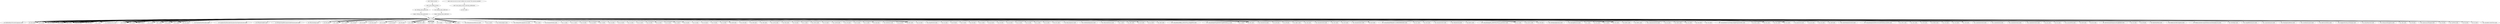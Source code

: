 digraph G {
"adstr::Delete account" -> "nattr::muco_delete_account"
"adstr::Are you sure you want to delete your account? (No recovery possible!)" -> "nattr::muco_login_account_removing_confirmation"
"nattr::muco_delete_account" -> "lay::settings_menu_phone.xml"
"nattr::muco_delete_account" -> "lay::settings_menu_tablet.xml"
"nattr::muco_login_account_removing_confirmation" -> "act::h$7.smali"
"lay::settings_menu_phone.xml" -> "toplay::settings_menu_phone.xml"
"lay::settings_menu_tablet.xml" -> "toplay::settings_menu_tablet.xml"
"toplay::settings_menu_phone.xml" -> "frag::c.smali"
"toplay::settings_menu_tablet.xml" -> "frag::c.smali"
"frag::c.smali" -> "act::BuiltInsBinaryVersion$Companion.smali"
"frag::c.smali" -> "act::a$a.smali"
"frag::c.smali" -> "act::d.smali"
"frag::c.smali" -> "act::e$a.smali"
"frag::c.smali" -> "act::a.smali"
"frag::c.smali" -> "act::c.smali"
"frag::c.smali" -> "act::a.smali"
"frag::c.smali" -> "act::a$c.smali"
"frag::c.smali" -> "act::a.smali"
"frag::c.smali" -> "act::c$a.smali"
"frag::c.smali" -> "act::s.smali"
"frag::c.smali" -> "act::c.smali"
"frag::c.smali" -> "act::HttpRequest$a.smali"
"frag::c.smali" -> "act::a$c.smali"
"frag::c.smali" -> "act::k.smali"
"frag::c.smali" -> "act::a.smali"
"frag::c.smali" -> "act::k.smali"
"frag::c.smali" -> "act::b.smali"
"frag::c.smali" -> "act::s.smali"
"frag::c.smali" -> "act::ai.smali"
"frag::c.smali" -> "act::m.smali"
"frag::c.smali" -> "act::i.smali"
"frag::c.smali" -> "act::b.smali"
"frag::c.smali" -> "act::g.smali"
"frag::c.smali" -> "act::c.smali"
"frag::c.smali" -> "act::l.smali"
"frag::c.smali" -> "act::n$c.smali"
"frag::c.smali" -> "act::FunctionClassDescriptor.smali"
"frag::c.smali" -> "act::LazyJavaClassDescriptor$LazyJavaClassTypeConstructor.smali"
"frag::c.smali" -> "act::KPropertyImplKt.smali"
"frag::c.smali" -> "act::KPropertyImplKt$computeCallerForAccessor$3.smali"
"frag::c.smali" -> "act::KFunctionImpl.smali"
"frag::c.smali" -> "act::b.smali"
"frag::c.smali" -> "act::d$a.smali"
"frag::c.smali" -> "act::v.smali"
"frag::c.smali" -> "act::r.smali"
"frag::c.smali" -> "act::c.smali"
"frag::c.smali" -> "act::i.smali"
"frag::c.smali" -> "act::af.smali"
"frag::c.smali" -> "act::s.smali"
"frag::c.smali" -> "act::bc.smali"
"frag::c.smali" -> "act::bc$a.smali"
"frag::c.smali" -> "act::ac.smali"
"frag::c.smali" -> "act::db.smali"
"frag::c.smali" -> "act::bd.smali"
"frag::c.smali" -> "act::d.smali"
"frag::c.smali" -> "act::e.smali"
"frag::c.smali" -> "act::a$c.smali"
"frag::c.smali" -> "act::a.smali"
"frag::c.smali" -> "act::c.smali"
"frag::c.smali" -> "act::d.smali"
"frag::c.smali" -> "act::a.smali"
"frag::c.smali" -> "act::c.smali"
"frag::c.smali" -> "act::c$a.smali"
"frag::c.smali" -> "act::a.smali"
"frag::c.smali" -> "act::c.smali"
"frag::c.smali" -> "act::e.smali"
"frag::c.smali" -> "act::b.smali"
"frag::c.smali" -> "act::k.smali"
"frag::c.smali" -> "act::c.smali"
"frag::c.smali" -> "act::d.smali"
"frag::c.smali" -> "act::c$a.smali"
"frag::c.smali" -> "act::v.smali"
"frag::c.smali" -> "act::e$c$1.smali"
"frag::c.smali" -> "act::f.smali"
"frag::c.smali" -> "act::r.smali"
"frag::c.smali" -> "act::d.smali"
"frag::c.smali" -> "act::w.smali"
"frag::c.smali" -> "act::a.smali"
"frag::c.smali" -> "act::e.smali"
"frag::c.smali" -> "act::c.smali"
"frag::c.smali" -> "act::k.smali"
"frag::c.smali" -> "act::c.smali"
"frag::c.smali" -> "act::g.smali"
"frag::c.smali" -> "act::c.smali"
"frag::c.smali" -> "act::c$a.smali"
"frag::c.smali" -> "act::a.smali"
"frag::c.smali" -> "act::c.smali"
"frag::c.smali" -> "act::c.smali"
"frag::c.smali" -> "act::c.smali"
"frag::c.smali" -> "act::b.smali"
"frag::c.smali" -> "act::e.smali"
"frag::c.smali" -> "act::k.smali"
"frag::c.smali" -> "act::x.smali"
"frag::c.smali" -> "act::g.smali"
"frag::c.smali" -> "act::j.smali"
"frag::c.smali" -> "act::FirebaseInstanceIdService.smali"
"frag::c.smali" -> "act::az.smali"
"frag::c.smali" -> "act::b.smali"
"frag::c.smali" -> "act::a.smali"
"frag::c.smali" -> "act::c.smali"
"frag::c.smali" -> "act::FirebaseApp$c.smali"
"frag::c.smali" -> "act::d.smali"
"frag::c.smali" -> "act::FirebaseMessagingService.smali"
"frag::c.smali" -> "act::c.smali"
"frag::c.smali" -> "act::j.smali"
"frag::c.smali" -> "act::n.smali"
"frag::c.smali" -> "act::m.smali"
"frag::c.smali" -> "act::c.smali"
"frag::c.smali" -> "act::c.smali"
"frag::c.smali" -> "act::c.smali"
"frag::c.smali" -> "act::c.smali"
"frag::c.smali" -> "act::c.smali"
"frag::c.smali" -> "act::a.smali"
"frag::c.smali" -> "act::a.smali"
"frag::c.smali" -> "act::DynamiteModule.smali"
"frag::c.smali" -> "act::cz.smali"
"frag::c.smali" -> "act::cu.smali"
"frag::c.smali" -> "act::v.smali"
"frag::c.smali" -> "act::du.smali"
"frag::c.smali" -> "act::aq.smali"
"frag::c.smali" -> "act::c.smali"
"frag::c.smali" -> "act::cv.smali"
"frag::c.smali" -> "act::ea.smali"
"frag::c.smali" -> "act::aw.smali"
"frag::c.smali" -> "act::cn.smali"
"frag::c.smali" -> "act::ex.smali"
"frag::c.smali" -> "act::dz.smali"
"frag::c.smali" -> "act::ay.smali"
"frag::c.smali" -> "act::dt.smali"
"frag::c.smali" -> "act::q.smali"
"frag::c.smali" -> "act::ab.smali"
"frag::c.smali" -> "act::er.smali"
"frag::c.smali" -> "act::ed.smali"
"frag::c.smali" -> "act::dv.smali"
"frag::c.smali" -> "act::ej.smali"
"frag::c.smali" -> "act::d$a.smali"
"frag::c.smali" -> "act::d$b.smali"
"frag::c.smali" -> "act::r.smali"
"frag::c.smali" -> "act::r$b.smali"
"frag::c.smali" -> "act::d$d.smali"
"frag::c.smali" -> "act::d$e.smali"
"frag::c.smali" -> "act::v.smali"
"frag::c.smali" -> "act::zztv$a.smali"
"frag::c.smali" -> "act::fz$a.smali"
"frag::c.smali" -> "act::dy.smali"
"frag::c.smali" -> "act::ic.smali"
"frag::c.smali" -> "act::zztv$c.smali"
"frag::c.smali" -> "act::ab.smali"
"frag::c.smali" -> "act::cb.smali"
"frag::c.smali" -> "act::zztv$d.smali"
"frag::c.smali" -> "act::zztv.smali"
"frag::c.smali" -> "act::hz.smali"
"frag::c.smali" -> "act::iu.smali"
"frag::c.smali" -> "act::b.smali"
"frag::c.smali" -> "act::c.smali"
"frag::c.smali" -> "act::a.smali"
"frag::c.smali" -> "act::c.smali"
"frag::c.smali" -> "act::c.smali"
"frag::c.smali" -> "act::c.smali"
"frag::c.smali" -> "act::ac.smali"
"frag::c.smali" -> "act::c$a.smali"
"frag::c.smali" -> "act::a$g.smali"
"frag::c.smali" -> "act::g.smali"
"frag::c.smali" -> "act::c.smali"
"frag::c.smali" -> "act::FastParser.smali"
"frag::c.smali" -> "act::k.smali"
"frag::c.smali" -> "act::ag.smali"
"frag::c.smali" -> "act::k$c.smali"
"frag::c.smali" -> "act::ae.smali"
"frag::c.smali" -> "act::i.smali"
"frag::c.smali" -> "act::MraidView$4.smali"
"frag::c.smali" -> "act::im.smali"
"frag::c.smali" -> "act::hf.smali"
"frag::c.smali" -> "act::fc.smali"
"frag::c.smali" -> "act::hd.smali"
"frag::c.smali" -> "act::iv.smali"
"frag::c.smali" -> "act::bc.smali"
"frag::c.smali" -> "act::ge.smali"
"frag::c.smali" -> "act::cv.smali"
"frag::c.smali" -> "act::eb.smali"
"frag::c.smali" -> "act::jd.smali"
"frag::c.smali" -> "act::ee.smali"
"frag::c.smali" -> "act::hi.smali"
"frag::c.smali" -> "act::jc.smali"
"frag::c.smali" -> "act::je.smali"
"frag::c.smali" -> "act::ic$1.smali"
"frag::c.smali" -> "act::HmacSignature.smali"
"frag::c.smali" -> "act::FiveRocksIntegration.smali"
"frag::c.smali" -> "act::l.smali"
"frag::c.smali" -> "act::ay.smali"
"frag::c.smali" -> "act::e.smali"
"frag::c.smali" -> "act::q.smali"
"frag::c.smali" -> "act::MxSystemFactory.smali"
"frag::c.smali" -> "act::m.smali"
"frag::c.smali" -> "act::u.smali"
"frag::c.smali" -> "act::c.smali"
"frag::c.smali" -> "act::d.smali"
"frag::c.smali" -> "act::al$c.smali"
"frag::c.smali" -> "act::u$c.smali"
"frag::c.smali" -> "act::an.smali"
"frag::c.smali" -> "act::ae$c.smali"
"frag::c.smali" -> "act::c.smali"
"frag::c.smali" -> "act::-$$Lambda$c$RBg0_zh3h2lxI7DZ_y535ggNURc.smali"
"frag::c.smali" -> "act::k$c.smali"
"frag::c.smali" -> "act::c.smali"
"frag::c.smali" -> "act::b.smali"
"frag::c.smali" -> "act::a$c.smali"
"frag::c.smali" -> "act::-$$Lambda$g$W6ygiEDGX9t7XngB5Wb2Dt3i_4c.smali"
"frag::c.smali" -> "act::c.smali"
"frag::c.smali" -> "act::a.smali"
"frag::c.smali" -> "act::o.smali"
"frag::c.smali" -> "act::d$c.smali"
"frag::c.smali" -> "act::StoreActivity.smali"
"frag::c.smali" -> "act::a$a.smali"
"frag::c.smali" -> "act::a$c.smali"
"frag::c.smali" -> "act::a$d.smali"
"frag::c.smali" -> "act::a$f.smali"
"frag::c.smali" -> "act::a$g$1.smali"
"frag::c.smali" -> "act::a$e.smali"
"frag::c.smali" -> "act::a$g.smali"
"frag::c.smali" -> "act::f.smali"
"frag::c.smali" -> "act::g.smali"
"frag::c.smali" -> "act::StoreActivity$4.smali"
"frag::c.smali" -> "act::d.smali"
"frag::c.smali" -> "act::e$2.smali"
"frag::c.smali" -> "act::e$3.smali"
"frag::c.smali" -> "act::StoreActivity$2.smali"
"frag::c.smali" -> "act::a$2.smali"
"frag::c.smali" -> "act::n.smali"
"frag::c.smali" -> "act::-$$Lambda$jFHHqmkh57A-4M6KSNHd0e9mIfc.smali"
"frag::c.smali" -> "act::j$1.smali"
"frag::c.smali" -> "act::e$4.smali"
"frag::c.smali" -> "act::StoreActivity$3.smali"
"frag::c.smali" -> "act::m.smali"
"frag::c.smali" -> "act::HomeActivity.smali"
"frag::c.smali" -> "act::e.smali"
"frag::c.smali" -> "act::b.smali"
"frag::c.smali" -> "act::b.smali"
"frag::c.smali" -> "act::h$2$1.smali"
"frag::c.smali" -> "act::l.smali"
"frag::c.smali" -> "act::a$c.smali"
"frag::c.smali" -> "act::k.smali"
"frag::c.smali" -> "act::f.smali"
"frag::c.smali" -> "act::g.smali"
"frag::c.smali" -> "act::j.smali"
"frag::c.smali" -> "act::-$$Lambda$g$pWu_RQ9WNIwyWGunt_hcaGU6ywc.smali"
"frag::c.smali" -> "act::a.smali"
"frag::c.smali" -> "act::c.smali"
"frag::c.smali" -> "act::a$2.smali"
"frag::c.smali" -> "act::a$c.smali"
"frag::c.smali" -> "act::a.smali"
"frag::c.smali" -> "act::b.smali"
"frag::c.smali" -> "act::a$c.smali"
"frag::c.smali" -> "act::d$c.smali"
"frag::c.smali" -> "act::c$1.smali"
"frag::c.smali" -> "act::c$21$1.smali"
"frag::c.smali" -> "act::f.smali"
"frag::c.smali" -> "act::c.smali"
"frag::c.smali" -> "act::c$d.smali"
"frag::c.smali" -> "act::MuMaJamApplication.smali"
"frag::c.smali" -> "act::InterAppReceiver.smali"
"frag::c.smali" -> "act::t.smali"
"frag::c.smali" -> "act::s.smali"
"frag::c.smali" -> "act::v.smali"
"frag::c.smali" -> "act::t$c.smali"
"frag::c.smali" -> "act::h.smali"
"frag::c.smali" -> "act::k.smali"
"frag::c.smali" -> "act::e$c.smali"
"frag::c.smali" -> "act::h$4$1.smali"
"frag::c.smali" -> "act::h$9$1.smali"
"frag::c.smali" -> "act::k$c.smali"
"frag::c.smali" -> "act::d.smali"
"frag::c.smali" -> "act::CommunityActivity.smali"
"frag::c.smali" -> "act::j$c.smali"
"frag::c.smali" -> "act::t$e$3.smali"
"frag::c.smali" -> "act::s$c.smali"
"frag::c.smali" -> "act::j.smali"
"frag::c.smali" -> "act::t$e.smali"
"frag::c.smali" -> "act::v$c.smali"
"frag::c.smali" -> "act::k$c.smali"
"frag::c.smali" -> "act::-$$Lambda$t$7$sG5NrRgyrMqXgI0VuJxweC00I0c.smali"
"frag::c.smali" -> "act::i.smali"
"frag::c.smali" -> "act::l.smali"
"frag::c.smali" -> "act::f.smali"
"frag::c.smali" -> "act::j.smali"
"frag::c.smali" -> "act::a.smali"
"frag::c.smali" -> "act::m.smali"
"frag::c.smali" -> "act::b$c$1.smali"
"frag::c.smali" -> "act::b$c.smali"
"frag::c.smali" -> "act::e$c.smali"
"frag::c.smali" -> "act::b$1.smali"
"frag::c.smali" -> "act::c.smali"
"frag::c.smali" -> "act::c$c.smali"
"frag::c.smali" -> "act::JamActivity.smali"
"frag::c.smali" -> "act::q$c.smali"
"frag::c.smali" -> "act::o.smali"
"frag::c.smali" -> "act::o$c.smali"
"frag::c.smali" -> "act::s.smali"
"frag::c.smali" -> "act::m$d.smali"
"frag::c.smali" -> "act::ChordsSequenceControl.smali"
"frag::c.smali" -> "act::-$$Lambda$q$4$h3fXYxVzNwSAFePQeHymN_EEnMc.smali"
"frag::c.smali" -> "act::s$3$1.smali"
"frag::c.smali" -> "act::m$c.smali"
"frag::c.smali" -> "act::s$c.smali"
"frag::c.smali" -> "act::j.smali"
"frag::c.smali" -> "act::d.smali"
"frag::c.smali" -> "act::c$c.smali"
"frag::c.smali" -> "act::f$d.smali"
"frag::c.smali" -> "act::c$1.smali"
"frag::c.smali" -> "act::b$b$a.smali"
"frag::c.smali" -> "act::b$c.smali"
"frag::c.smali" -> "act::f.smali"
"frag::c.smali" -> "act::c$3.smali"
"frag::c.smali" -> "act::c.smali"
"frag::c.smali" -> "act::c$2.smali"
"frag::c.smali" -> "act::f.smali"
"frag::c.smali" -> "act::d.smali"
"frag::c.smali" -> "act::j.smali"
"frag::c.smali" -> "act::a.smali"
"frag::c.smali" -> "act::b.smali"
"frag::c.smali" -> "act::i.smali"
"frag::c.smali" -> "act::c$b.smali"
"frag::c.smali" -> "act::c.smali"
"frag::c.smali" -> "act::c$d.smali"
"frag::c.smali" -> "act::ContentActivity$4.smali"
"frag::c.smali" -> "act::ContentActivity.smali"
"frag::c.smali" -> "act::ContentActivity$2.smali"
"frag::c.smali" -> "act::ContentActivity$3.smali"
"frag::c.smali" -> "act::l.smali"
"frag::c.smali" -> "act::g$c.smali"
"frag::c.smali" -> "act::c.smali"
"frag::c.smali" -> "act::l$c.smali"
"frag::c.smali" -> "act::b$c.smali"
"frag::c.smali" -> "act::CarouselView.smali"
"frag::c.smali" -> "act::e$c.smali"
"frag::c.smali" -> "act::c$c.smali"
"frag::c.smali" -> "act::d$c.smali"
"frag::c.smali" -> "act::d.smali"
"frag::c.smali" -> "act::a$c.smali"
"frag::c.smali" -> "act::b.smali"
"frag::c.smali" -> "act::c$1.smali"
"frag::c.smali" -> "act::d.smali"
"frag::c.smali" -> "act::k$6.smali"
"frag::c.smali" -> "act::c$c.smali"
"frag::c.smali" -> "act::k$c.smali"
"frag::c.smali" -> "act::h.smali"
"frag::c.smali" -> "act::h$c.smali"
"frag::c.smali" -> "act::MxTwitterAuth$SignatureStringBuilder.smali"
"frag::c.smali" -> "act::c$b.smali"
"frag::c.smali" -> "act::i$c.smali"
"frag::c.smali" -> "act::c.smali"
"frag::c.smali" -> "act::d.smali"
"frag::c.smali" -> "act::i$f.smali"
"frag::c.smali" -> "act::i.smali"
"frag::c.smali" -> "act::b.smali"
"frag::c.smali" -> "act::k.smali"
"frag::c.smali" -> "act::ac.smali"
"frag::c.smali" -> "act::BackStackState.smali"
"frag::c.smali" -> "act::u$c.smali"
"frag::c.smali" -> "act::MediaControllerCompat$a.smali"
"frag::c.smali" -> "act::MediaControllerCompat$MediaControllerImplApi21$a.smali"
"frag::c.smali" -> "act::c.smali"
"frag::c.smali" -> "act::ViewPager.smali"
"frag::c.smali" -> "act::SwipeRefreshLayout.smali"
"frag::c.smali" -> "act::c$1.smali"
"frag::c.smali" -> "act::c.smali"
"frag::c.smali" -> "act::c.smali"
"frag::c.smali" -> "act::h.smali"
"frag::c.smali" -> "act::e$c.smali"
"frag::c.smali" -> "act::e.smali"
"frag::c.smali" -> "act::d.smali"
"frag::c.smali" -> "act::ConstraintLayout.smali"
"frag::c.smali" -> "act::a.smali"
"frag::c.smali" -> "act::d$c.smali"
"frag::c.smali" -> "act::c.smali"
"frag::c.smali" -> "act::a.smali"
"frag::c.smali" -> "act::d$a.smali"
"frag::c.smali" -> "act::d$b.smali"
"frag::c.smali" -> "act::FloatingActionButton.smali"
"frag::c.smali" -> "act::c.smali"
"frag::c.smali" -> "act::d.smali"
"frag::c.smali" -> "act::CoordinatorLayout.smali"
"frag::c.smali" -> "act::a.smali"
"frag::c.smali" -> "act::f.smali"
"frag::c.smali" -> "act::AlertController$a.smali"
"frag::c.smali" -> "act::k.smali"
"frag::c.smali" -> "act::r.smali"
"frag::c.smali" -> "act::StaggeredGridLayoutManager.smali"
"frag::c.smali" -> "act::l.smali"
"frag::c.smali" -> "act::d$c.smali"
"frag::c.smali" -> "act::ActionMenuView.smali"
"frag::c.smali" -> "act::GridLayoutManager$a.smali"
"frag::c.smali" -> "act::c.smali"
"frag::c.smali" -> "act::al$a.smali"
"frag::c.smali" -> "act::bf.smali"
"frag::c.smali" -> "act::LinearLayoutManager.smali"
"frag::c.smali" -> "act::d.smali"
"frag::c.smali" -> "act::ad.smali"
"frag::c.smali" -> "act::CardView.smali"
"frag::c.smali" -> "act::bp.smali"
"frag::c.smali" -> "act::au.smali"
"frag::c.smali" -> "act::ActionBarContextView.smali"
"frag::c.smali" -> "act::b.smali"
"frag::c.smali" -> "act::a$a.smali"
"frag::c.smali" -> "act::a.smali"
"frag::c.smali" -> "act::j.smali"
"frag::c.smali" -> "act::e.smali"
"frag::c.smali" -> "act::f.smali"
"frag::c.smali" -> "act::b.smali"
"frag::c.smali" -> "act::b.smali"
"frag::c.smali" -> "act::a.smali"
}
